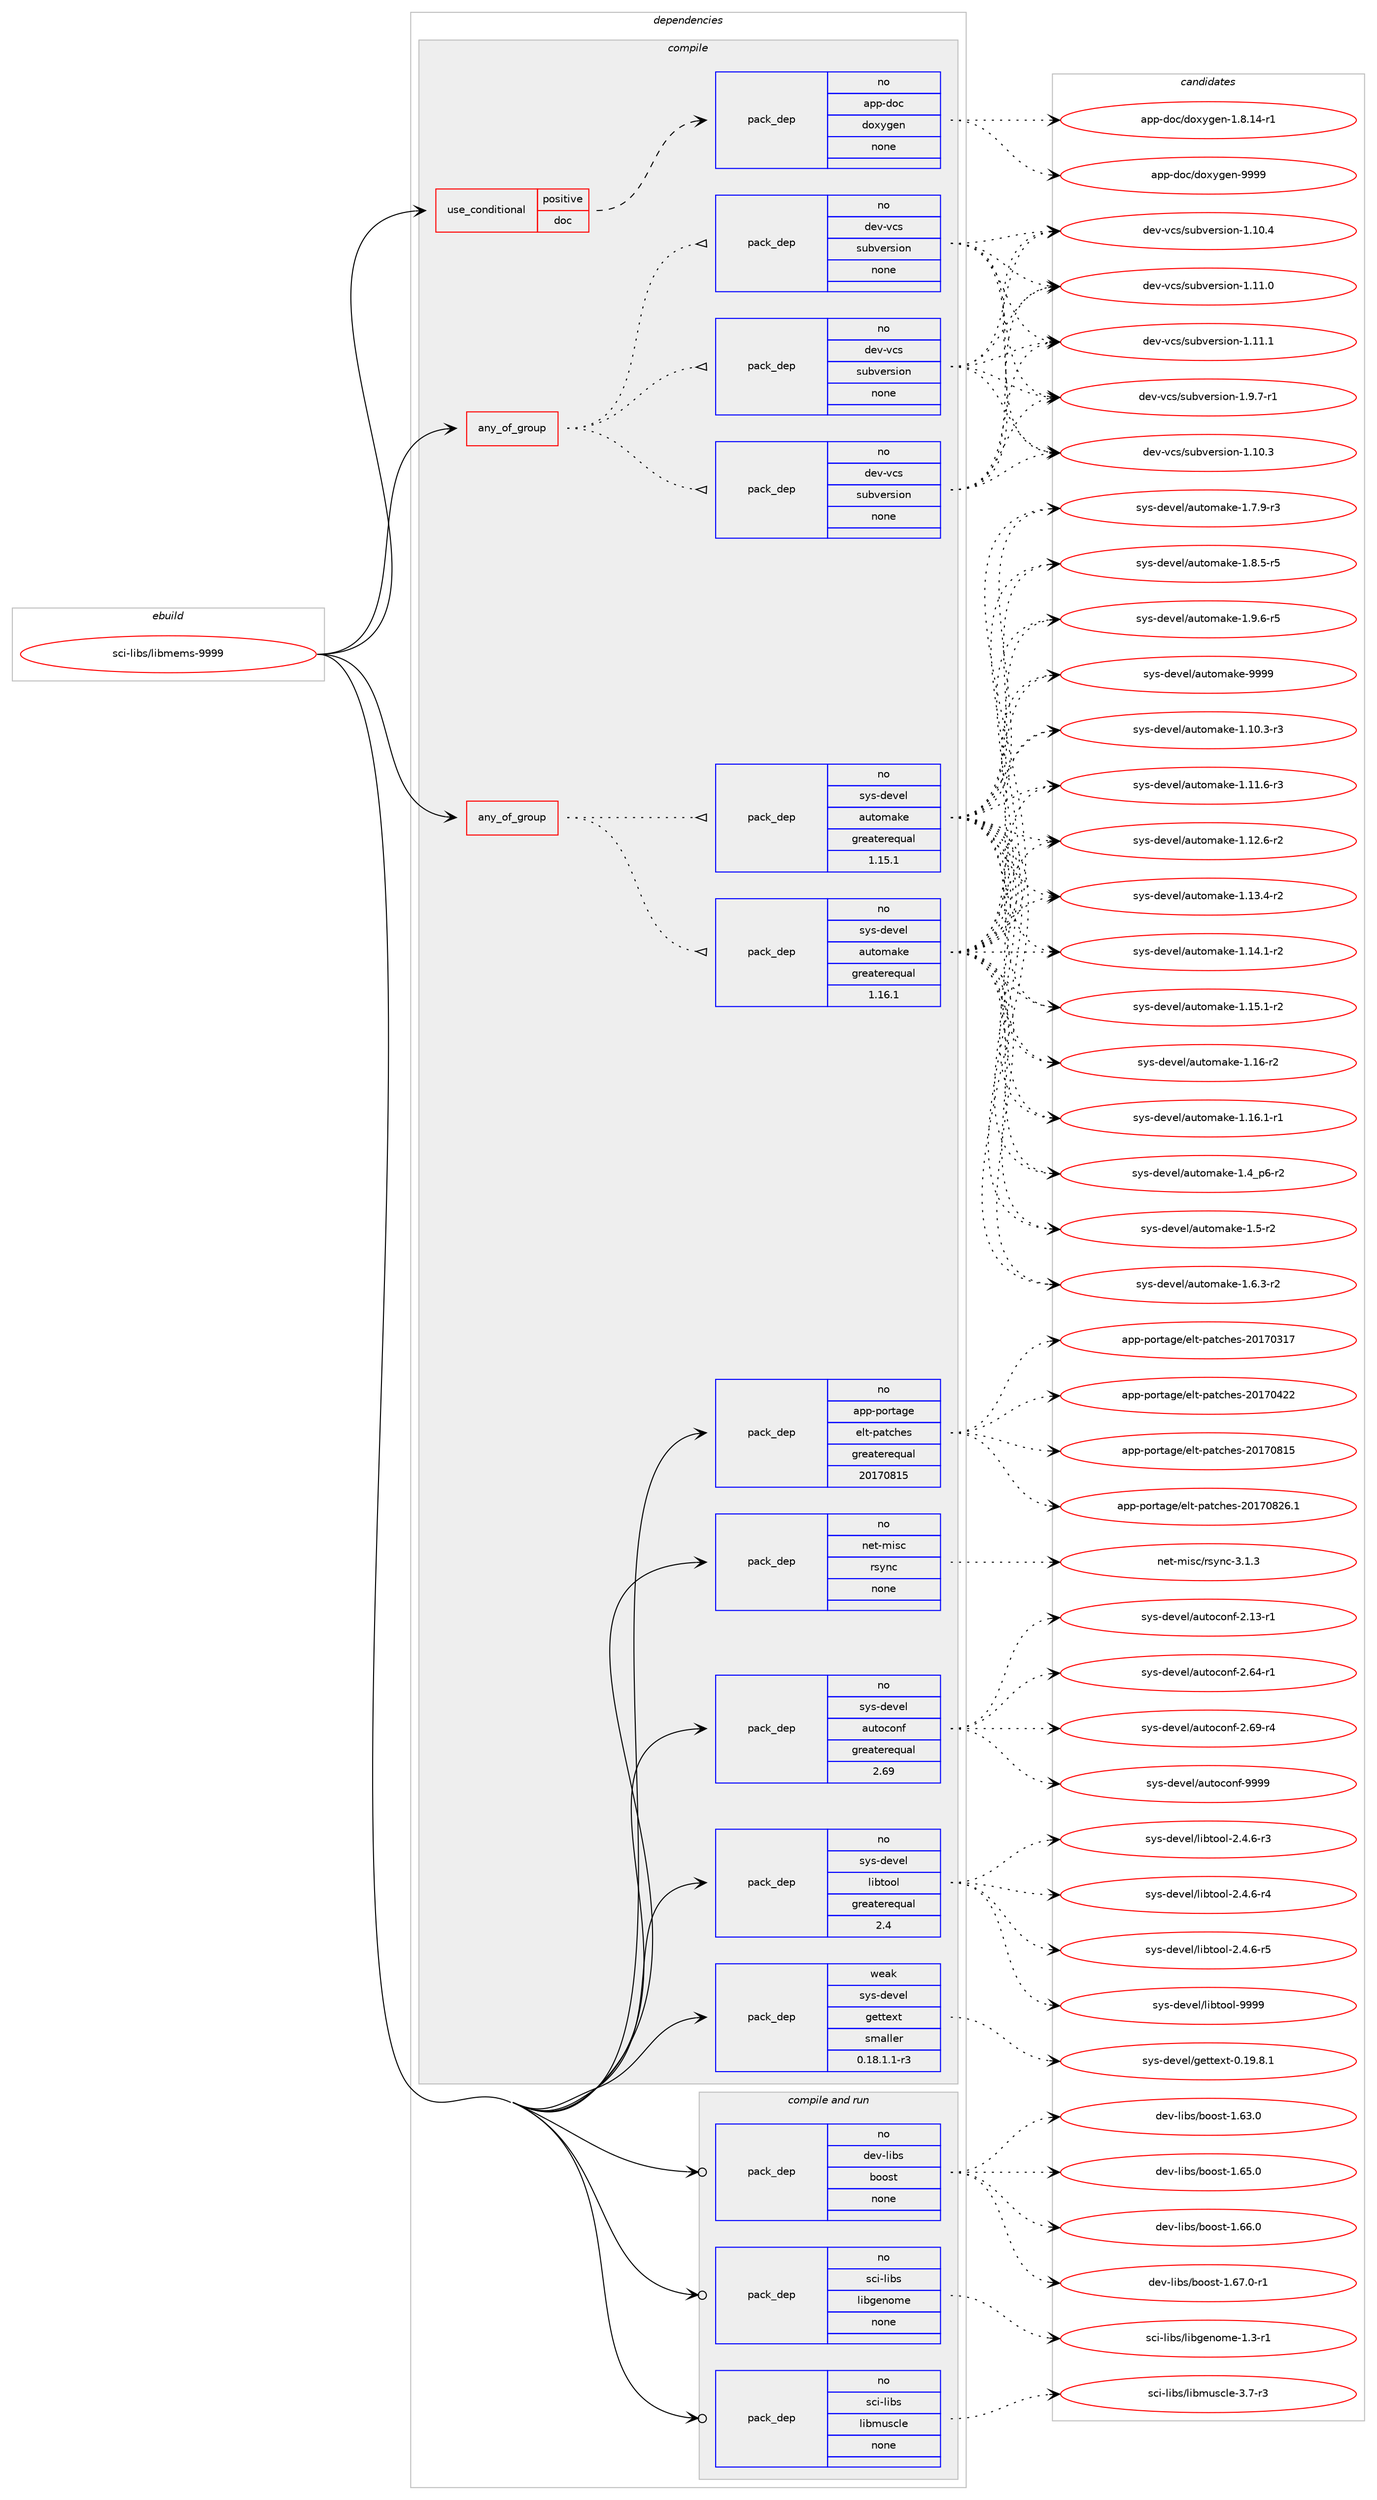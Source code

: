 digraph prolog {

# *************
# Graph options
# *************

newrank=true;
concentrate=true;
compound=true;
graph [rankdir=LR,fontname=Helvetica,fontsize=10,ranksep=1.5];#, ranksep=2.5, nodesep=0.2];
edge  [arrowhead=vee];
node  [fontname=Helvetica,fontsize=10];

# **********
# The ebuild
# **********

subgraph cluster_leftcol {
color=gray;
rank=same;
label=<<i>ebuild</i>>;
id [label="sci-libs/libmems-9999", color=red, width=4, href="../sci-libs/libmems-9999.svg"];
}

# ****************
# The dependencies
# ****************

subgraph cluster_midcol {
color=gray;
label=<<i>dependencies</i>>;
subgraph cluster_compile {
fillcolor="#eeeeee";
style=filled;
label=<<i>compile</i>>;
subgraph any26912 {
dependency1694025 [label=<<TABLE BORDER="0" CELLBORDER="1" CELLSPACING="0" CELLPADDING="4"><TR><TD CELLPADDING="10">any_of_group</TD></TR></TABLE>>, shape=none, color=red];subgraph pack1212763 {
dependency1694026 [label=<<TABLE BORDER="0" CELLBORDER="1" CELLSPACING="0" CELLPADDING="4" WIDTH="220"><TR><TD ROWSPAN="6" CELLPADDING="30">pack_dep</TD></TR><TR><TD WIDTH="110">no</TD></TR><TR><TD>dev-vcs</TD></TR><TR><TD>subversion</TD></TR><TR><TD>none</TD></TR><TR><TD></TD></TR></TABLE>>, shape=none, color=blue];
}
dependency1694025:e -> dependency1694026:w [weight=20,style="dotted",arrowhead="oinv"];
subgraph pack1212764 {
dependency1694027 [label=<<TABLE BORDER="0" CELLBORDER="1" CELLSPACING="0" CELLPADDING="4" WIDTH="220"><TR><TD ROWSPAN="6" CELLPADDING="30">pack_dep</TD></TR><TR><TD WIDTH="110">no</TD></TR><TR><TD>dev-vcs</TD></TR><TR><TD>subversion</TD></TR><TR><TD>none</TD></TR><TR><TD></TD></TR></TABLE>>, shape=none, color=blue];
}
dependency1694025:e -> dependency1694027:w [weight=20,style="dotted",arrowhead="oinv"];
subgraph pack1212765 {
dependency1694028 [label=<<TABLE BORDER="0" CELLBORDER="1" CELLSPACING="0" CELLPADDING="4" WIDTH="220"><TR><TD ROWSPAN="6" CELLPADDING="30">pack_dep</TD></TR><TR><TD WIDTH="110">no</TD></TR><TR><TD>dev-vcs</TD></TR><TR><TD>subversion</TD></TR><TR><TD>none</TD></TR><TR><TD></TD></TR></TABLE>>, shape=none, color=blue];
}
dependency1694025:e -> dependency1694028:w [weight=20,style="dotted",arrowhead="oinv"];
}
id:e -> dependency1694025:w [weight=20,style="solid",arrowhead="vee"];
subgraph any26913 {
dependency1694029 [label=<<TABLE BORDER="0" CELLBORDER="1" CELLSPACING="0" CELLPADDING="4"><TR><TD CELLPADDING="10">any_of_group</TD></TR></TABLE>>, shape=none, color=red];subgraph pack1212766 {
dependency1694030 [label=<<TABLE BORDER="0" CELLBORDER="1" CELLSPACING="0" CELLPADDING="4" WIDTH="220"><TR><TD ROWSPAN="6" CELLPADDING="30">pack_dep</TD></TR><TR><TD WIDTH="110">no</TD></TR><TR><TD>sys-devel</TD></TR><TR><TD>automake</TD></TR><TR><TD>greaterequal</TD></TR><TR><TD>1.16.1</TD></TR></TABLE>>, shape=none, color=blue];
}
dependency1694029:e -> dependency1694030:w [weight=20,style="dotted",arrowhead="oinv"];
subgraph pack1212767 {
dependency1694031 [label=<<TABLE BORDER="0" CELLBORDER="1" CELLSPACING="0" CELLPADDING="4" WIDTH="220"><TR><TD ROWSPAN="6" CELLPADDING="30">pack_dep</TD></TR><TR><TD WIDTH="110">no</TD></TR><TR><TD>sys-devel</TD></TR><TR><TD>automake</TD></TR><TR><TD>greaterequal</TD></TR><TR><TD>1.15.1</TD></TR></TABLE>>, shape=none, color=blue];
}
dependency1694029:e -> dependency1694031:w [weight=20,style="dotted",arrowhead="oinv"];
}
id:e -> dependency1694029:w [weight=20,style="solid",arrowhead="vee"];
subgraph cond453498 {
dependency1694032 [label=<<TABLE BORDER="0" CELLBORDER="1" CELLSPACING="0" CELLPADDING="4"><TR><TD ROWSPAN="3" CELLPADDING="10">use_conditional</TD></TR><TR><TD>positive</TD></TR><TR><TD>doc</TD></TR></TABLE>>, shape=none, color=red];
subgraph pack1212768 {
dependency1694033 [label=<<TABLE BORDER="0" CELLBORDER="1" CELLSPACING="0" CELLPADDING="4" WIDTH="220"><TR><TD ROWSPAN="6" CELLPADDING="30">pack_dep</TD></TR><TR><TD WIDTH="110">no</TD></TR><TR><TD>app-doc</TD></TR><TR><TD>doxygen</TD></TR><TR><TD>none</TD></TR><TR><TD></TD></TR></TABLE>>, shape=none, color=blue];
}
dependency1694032:e -> dependency1694033:w [weight=20,style="dashed",arrowhead="vee"];
}
id:e -> dependency1694032:w [weight=20,style="solid",arrowhead="vee"];
subgraph pack1212769 {
dependency1694034 [label=<<TABLE BORDER="0" CELLBORDER="1" CELLSPACING="0" CELLPADDING="4" WIDTH="220"><TR><TD ROWSPAN="6" CELLPADDING="30">pack_dep</TD></TR><TR><TD WIDTH="110">no</TD></TR><TR><TD>app-portage</TD></TR><TR><TD>elt-patches</TD></TR><TR><TD>greaterequal</TD></TR><TR><TD>20170815</TD></TR></TABLE>>, shape=none, color=blue];
}
id:e -> dependency1694034:w [weight=20,style="solid",arrowhead="vee"];
subgraph pack1212770 {
dependency1694035 [label=<<TABLE BORDER="0" CELLBORDER="1" CELLSPACING="0" CELLPADDING="4" WIDTH="220"><TR><TD ROWSPAN="6" CELLPADDING="30">pack_dep</TD></TR><TR><TD WIDTH="110">no</TD></TR><TR><TD>net-misc</TD></TR><TR><TD>rsync</TD></TR><TR><TD>none</TD></TR><TR><TD></TD></TR></TABLE>>, shape=none, color=blue];
}
id:e -> dependency1694035:w [weight=20,style="solid",arrowhead="vee"];
subgraph pack1212771 {
dependency1694036 [label=<<TABLE BORDER="0" CELLBORDER="1" CELLSPACING="0" CELLPADDING="4" WIDTH="220"><TR><TD ROWSPAN="6" CELLPADDING="30">pack_dep</TD></TR><TR><TD WIDTH="110">no</TD></TR><TR><TD>sys-devel</TD></TR><TR><TD>autoconf</TD></TR><TR><TD>greaterequal</TD></TR><TR><TD>2.69</TD></TR></TABLE>>, shape=none, color=blue];
}
id:e -> dependency1694036:w [weight=20,style="solid",arrowhead="vee"];
subgraph pack1212772 {
dependency1694037 [label=<<TABLE BORDER="0" CELLBORDER="1" CELLSPACING="0" CELLPADDING="4" WIDTH="220"><TR><TD ROWSPAN="6" CELLPADDING="30">pack_dep</TD></TR><TR><TD WIDTH="110">no</TD></TR><TR><TD>sys-devel</TD></TR><TR><TD>libtool</TD></TR><TR><TD>greaterequal</TD></TR><TR><TD>2.4</TD></TR></TABLE>>, shape=none, color=blue];
}
id:e -> dependency1694037:w [weight=20,style="solid",arrowhead="vee"];
subgraph pack1212773 {
dependency1694038 [label=<<TABLE BORDER="0" CELLBORDER="1" CELLSPACING="0" CELLPADDING="4" WIDTH="220"><TR><TD ROWSPAN="6" CELLPADDING="30">pack_dep</TD></TR><TR><TD WIDTH="110">weak</TD></TR><TR><TD>sys-devel</TD></TR><TR><TD>gettext</TD></TR><TR><TD>smaller</TD></TR><TR><TD>0.18.1.1-r3</TD></TR></TABLE>>, shape=none, color=blue];
}
id:e -> dependency1694038:w [weight=20,style="solid",arrowhead="vee"];
}
subgraph cluster_compileandrun {
fillcolor="#eeeeee";
style=filled;
label=<<i>compile and run</i>>;
subgraph pack1212774 {
dependency1694039 [label=<<TABLE BORDER="0" CELLBORDER="1" CELLSPACING="0" CELLPADDING="4" WIDTH="220"><TR><TD ROWSPAN="6" CELLPADDING="30">pack_dep</TD></TR><TR><TD WIDTH="110">no</TD></TR><TR><TD>dev-libs</TD></TR><TR><TD>boost</TD></TR><TR><TD>none</TD></TR><TR><TD></TD></TR></TABLE>>, shape=none, color=blue];
}
id:e -> dependency1694039:w [weight=20,style="solid",arrowhead="odotvee"];
subgraph pack1212775 {
dependency1694040 [label=<<TABLE BORDER="0" CELLBORDER="1" CELLSPACING="0" CELLPADDING="4" WIDTH="220"><TR><TD ROWSPAN="6" CELLPADDING="30">pack_dep</TD></TR><TR><TD WIDTH="110">no</TD></TR><TR><TD>sci-libs</TD></TR><TR><TD>libgenome</TD></TR><TR><TD>none</TD></TR><TR><TD></TD></TR></TABLE>>, shape=none, color=blue];
}
id:e -> dependency1694040:w [weight=20,style="solid",arrowhead="odotvee"];
subgraph pack1212776 {
dependency1694041 [label=<<TABLE BORDER="0" CELLBORDER="1" CELLSPACING="0" CELLPADDING="4" WIDTH="220"><TR><TD ROWSPAN="6" CELLPADDING="30">pack_dep</TD></TR><TR><TD WIDTH="110">no</TD></TR><TR><TD>sci-libs</TD></TR><TR><TD>libmuscle</TD></TR><TR><TD>none</TD></TR><TR><TD></TD></TR></TABLE>>, shape=none, color=blue];
}
id:e -> dependency1694041:w [weight=20,style="solid",arrowhead="odotvee"];
}
subgraph cluster_run {
fillcolor="#eeeeee";
style=filled;
label=<<i>run</i>>;
}
}

# **************
# The candidates
# **************

subgraph cluster_choices {
rank=same;
color=gray;
label=<<i>candidates</i>>;

subgraph choice1212763 {
color=black;
nodesep=1;
choice1001011184511899115471151179811810111411510511111045494649484651 [label="dev-vcs/subversion-1.10.3", color=red, width=4,href="../dev-vcs/subversion-1.10.3.svg"];
choice1001011184511899115471151179811810111411510511111045494649484652 [label="dev-vcs/subversion-1.10.4", color=red, width=4,href="../dev-vcs/subversion-1.10.4.svg"];
choice1001011184511899115471151179811810111411510511111045494649494648 [label="dev-vcs/subversion-1.11.0", color=red, width=4,href="../dev-vcs/subversion-1.11.0.svg"];
choice1001011184511899115471151179811810111411510511111045494649494649 [label="dev-vcs/subversion-1.11.1", color=red, width=4,href="../dev-vcs/subversion-1.11.1.svg"];
choice100101118451189911547115117981181011141151051111104549465746554511449 [label="dev-vcs/subversion-1.9.7-r1", color=red, width=4,href="../dev-vcs/subversion-1.9.7-r1.svg"];
dependency1694026:e -> choice1001011184511899115471151179811810111411510511111045494649484651:w [style=dotted,weight="100"];
dependency1694026:e -> choice1001011184511899115471151179811810111411510511111045494649484652:w [style=dotted,weight="100"];
dependency1694026:e -> choice1001011184511899115471151179811810111411510511111045494649494648:w [style=dotted,weight="100"];
dependency1694026:e -> choice1001011184511899115471151179811810111411510511111045494649494649:w [style=dotted,weight="100"];
dependency1694026:e -> choice100101118451189911547115117981181011141151051111104549465746554511449:w [style=dotted,weight="100"];
}
subgraph choice1212764 {
color=black;
nodesep=1;
choice1001011184511899115471151179811810111411510511111045494649484651 [label="dev-vcs/subversion-1.10.3", color=red, width=4,href="../dev-vcs/subversion-1.10.3.svg"];
choice1001011184511899115471151179811810111411510511111045494649484652 [label="dev-vcs/subversion-1.10.4", color=red, width=4,href="../dev-vcs/subversion-1.10.4.svg"];
choice1001011184511899115471151179811810111411510511111045494649494648 [label="dev-vcs/subversion-1.11.0", color=red, width=4,href="../dev-vcs/subversion-1.11.0.svg"];
choice1001011184511899115471151179811810111411510511111045494649494649 [label="dev-vcs/subversion-1.11.1", color=red, width=4,href="../dev-vcs/subversion-1.11.1.svg"];
choice100101118451189911547115117981181011141151051111104549465746554511449 [label="dev-vcs/subversion-1.9.7-r1", color=red, width=4,href="../dev-vcs/subversion-1.9.7-r1.svg"];
dependency1694027:e -> choice1001011184511899115471151179811810111411510511111045494649484651:w [style=dotted,weight="100"];
dependency1694027:e -> choice1001011184511899115471151179811810111411510511111045494649484652:w [style=dotted,weight="100"];
dependency1694027:e -> choice1001011184511899115471151179811810111411510511111045494649494648:w [style=dotted,weight="100"];
dependency1694027:e -> choice1001011184511899115471151179811810111411510511111045494649494649:w [style=dotted,weight="100"];
dependency1694027:e -> choice100101118451189911547115117981181011141151051111104549465746554511449:w [style=dotted,weight="100"];
}
subgraph choice1212765 {
color=black;
nodesep=1;
choice1001011184511899115471151179811810111411510511111045494649484651 [label="dev-vcs/subversion-1.10.3", color=red, width=4,href="../dev-vcs/subversion-1.10.3.svg"];
choice1001011184511899115471151179811810111411510511111045494649484652 [label="dev-vcs/subversion-1.10.4", color=red, width=4,href="../dev-vcs/subversion-1.10.4.svg"];
choice1001011184511899115471151179811810111411510511111045494649494648 [label="dev-vcs/subversion-1.11.0", color=red, width=4,href="../dev-vcs/subversion-1.11.0.svg"];
choice1001011184511899115471151179811810111411510511111045494649494649 [label="dev-vcs/subversion-1.11.1", color=red, width=4,href="../dev-vcs/subversion-1.11.1.svg"];
choice100101118451189911547115117981181011141151051111104549465746554511449 [label="dev-vcs/subversion-1.9.7-r1", color=red, width=4,href="../dev-vcs/subversion-1.9.7-r1.svg"];
dependency1694028:e -> choice1001011184511899115471151179811810111411510511111045494649484651:w [style=dotted,weight="100"];
dependency1694028:e -> choice1001011184511899115471151179811810111411510511111045494649484652:w [style=dotted,weight="100"];
dependency1694028:e -> choice1001011184511899115471151179811810111411510511111045494649494648:w [style=dotted,weight="100"];
dependency1694028:e -> choice1001011184511899115471151179811810111411510511111045494649494649:w [style=dotted,weight="100"];
dependency1694028:e -> choice100101118451189911547115117981181011141151051111104549465746554511449:w [style=dotted,weight="100"];
}
subgraph choice1212766 {
color=black;
nodesep=1;
choice11512111545100101118101108479711711611110997107101454946494846514511451 [label="sys-devel/automake-1.10.3-r3", color=red, width=4,href="../sys-devel/automake-1.10.3-r3.svg"];
choice11512111545100101118101108479711711611110997107101454946494946544511451 [label="sys-devel/automake-1.11.6-r3", color=red, width=4,href="../sys-devel/automake-1.11.6-r3.svg"];
choice11512111545100101118101108479711711611110997107101454946495046544511450 [label="sys-devel/automake-1.12.6-r2", color=red, width=4,href="../sys-devel/automake-1.12.6-r2.svg"];
choice11512111545100101118101108479711711611110997107101454946495146524511450 [label="sys-devel/automake-1.13.4-r2", color=red, width=4,href="../sys-devel/automake-1.13.4-r2.svg"];
choice11512111545100101118101108479711711611110997107101454946495246494511450 [label="sys-devel/automake-1.14.1-r2", color=red, width=4,href="../sys-devel/automake-1.14.1-r2.svg"];
choice11512111545100101118101108479711711611110997107101454946495346494511450 [label="sys-devel/automake-1.15.1-r2", color=red, width=4,href="../sys-devel/automake-1.15.1-r2.svg"];
choice1151211154510010111810110847971171161111099710710145494649544511450 [label="sys-devel/automake-1.16-r2", color=red, width=4,href="../sys-devel/automake-1.16-r2.svg"];
choice11512111545100101118101108479711711611110997107101454946495446494511449 [label="sys-devel/automake-1.16.1-r1", color=red, width=4,href="../sys-devel/automake-1.16.1-r1.svg"];
choice115121115451001011181011084797117116111109971071014549465295112544511450 [label="sys-devel/automake-1.4_p6-r2", color=red, width=4,href="../sys-devel/automake-1.4_p6-r2.svg"];
choice11512111545100101118101108479711711611110997107101454946534511450 [label="sys-devel/automake-1.5-r2", color=red, width=4,href="../sys-devel/automake-1.5-r2.svg"];
choice115121115451001011181011084797117116111109971071014549465446514511450 [label="sys-devel/automake-1.6.3-r2", color=red, width=4,href="../sys-devel/automake-1.6.3-r2.svg"];
choice115121115451001011181011084797117116111109971071014549465546574511451 [label="sys-devel/automake-1.7.9-r3", color=red, width=4,href="../sys-devel/automake-1.7.9-r3.svg"];
choice115121115451001011181011084797117116111109971071014549465646534511453 [label="sys-devel/automake-1.8.5-r5", color=red, width=4,href="../sys-devel/automake-1.8.5-r5.svg"];
choice115121115451001011181011084797117116111109971071014549465746544511453 [label="sys-devel/automake-1.9.6-r5", color=red, width=4,href="../sys-devel/automake-1.9.6-r5.svg"];
choice115121115451001011181011084797117116111109971071014557575757 [label="sys-devel/automake-9999", color=red, width=4,href="../sys-devel/automake-9999.svg"];
dependency1694030:e -> choice11512111545100101118101108479711711611110997107101454946494846514511451:w [style=dotted,weight="100"];
dependency1694030:e -> choice11512111545100101118101108479711711611110997107101454946494946544511451:w [style=dotted,weight="100"];
dependency1694030:e -> choice11512111545100101118101108479711711611110997107101454946495046544511450:w [style=dotted,weight="100"];
dependency1694030:e -> choice11512111545100101118101108479711711611110997107101454946495146524511450:w [style=dotted,weight="100"];
dependency1694030:e -> choice11512111545100101118101108479711711611110997107101454946495246494511450:w [style=dotted,weight="100"];
dependency1694030:e -> choice11512111545100101118101108479711711611110997107101454946495346494511450:w [style=dotted,weight="100"];
dependency1694030:e -> choice1151211154510010111810110847971171161111099710710145494649544511450:w [style=dotted,weight="100"];
dependency1694030:e -> choice11512111545100101118101108479711711611110997107101454946495446494511449:w [style=dotted,weight="100"];
dependency1694030:e -> choice115121115451001011181011084797117116111109971071014549465295112544511450:w [style=dotted,weight="100"];
dependency1694030:e -> choice11512111545100101118101108479711711611110997107101454946534511450:w [style=dotted,weight="100"];
dependency1694030:e -> choice115121115451001011181011084797117116111109971071014549465446514511450:w [style=dotted,weight="100"];
dependency1694030:e -> choice115121115451001011181011084797117116111109971071014549465546574511451:w [style=dotted,weight="100"];
dependency1694030:e -> choice115121115451001011181011084797117116111109971071014549465646534511453:w [style=dotted,weight="100"];
dependency1694030:e -> choice115121115451001011181011084797117116111109971071014549465746544511453:w [style=dotted,weight="100"];
dependency1694030:e -> choice115121115451001011181011084797117116111109971071014557575757:w [style=dotted,weight="100"];
}
subgraph choice1212767 {
color=black;
nodesep=1;
choice11512111545100101118101108479711711611110997107101454946494846514511451 [label="sys-devel/automake-1.10.3-r3", color=red, width=4,href="../sys-devel/automake-1.10.3-r3.svg"];
choice11512111545100101118101108479711711611110997107101454946494946544511451 [label="sys-devel/automake-1.11.6-r3", color=red, width=4,href="../sys-devel/automake-1.11.6-r3.svg"];
choice11512111545100101118101108479711711611110997107101454946495046544511450 [label="sys-devel/automake-1.12.6-r2", color=red, width=4,href="../sys-devel/automake-1.12.6-r2.svg"];
choice11512111545100101118101108479711711611110997107101454946495146524511450 [label="sys-devel/automake-1.13.4-r2", color=red, width=4,href="../sys-devel/automake-1.13.4-r2.svg"];
choice11512111545100101118101108479711711611110997107101454946495246494511450 [label="sys-devel/automake-1.14.1-r2", color=red, width=4,href="../sys-devel/automake-1.14.1-r2.svg"];
choice11512111545100101118101108479711711611110997107101454946495346494511450 [label="sys-devel/automake-1.15.1-r2", color=red, width=4,href="../sys-devel/automake-1.15.1-r2.svg"];
choice1151211154510010111810110847971171161111099710710145494649544511450 [label="sys-devel/automake-1.16-r2", color=red, width=4,href="../sys-devel/automake-1.16-r2.svg"];
choice11512111545100101118101108479711711611110997107101454946495446494511449 [label="sys-devel/automake-1.16.1-r1", color=red, width=4,href="../sys-devel/automake-1.16.1-r1.svg"];
choice115121115451001011181011084797117116111109971071014549465295112544511450 [label="sys-devel/automake-1.4_p6-r2", color=red, width=4,href="../sys-devel/automake-1.4_p6-r2.svg"];
choice11512111545100101118101108479711711611110997107101454946534511450 [label="sys-devel/automake-1.5-r2", color=red, width=4,href="../sys-devel/automake-1.5-r2.svg"];
choice115121115451001011181011084797117116111109971071014549465446514511450 [label="sys-devel/automake-1.6.3-r2", color=red, width=4,href="../sys-devel/automake-1.6.3-r2.svg"];
choice115121115451001011181011084797117116111109971071014549465546574511451 [label="sys-devel/automake-1.7.9-r3", color=red, width=4,href="../sys-devel/automake-1.7.9-r3.svg"];
choice115121115451001011181011084797117116111109971071014549465646534511453 [label="sys-devel/automake-1.8.5-r5", color=red, width=4,href="../sys-devel/automake-1.8.5-r5.svg"];
choice115121115451001011181011084797117116111109971071014549465746544511453 [label="sys-devel/automake-1.9.6-r5", color=red, width=4,href="../sys-devel/automake-1.9.6-r5.svg"];
choice115121115451001011181011084797117116111109971071014557575757 [label="sys-devel/automake-9999", color=red, width=4,href="../sys-devel/automake-9999.svg"];
dependency1694031:e -> choice11512111545100101118101108479711711611110997107101454946494846514511451:w [style=dotted,weight="100"];
dependency1694031:e -> choice11512111545100101118101108479711711611110997107101454946494946544511451:w [style=dotted,weight="100"];
dependency1694031:e -> choice11512111545100101118101108479711711611110997107101454946495046544511450:w [style=dotted,weight="100"];
dependency1694031:e -> choice11512111545100101118101108479711711611110997107101454946495146524511450:w [style=dotted,weight="100"];
dependency1694031:e -> choice11512111545100101118101108479711711611110997107101454946495246494511450:w [style=dotted,weight="100"];
dependency1694031:e -> choice11512111545100101118101108479711711611110997107101454946495346494511450:w [style=dotted,weight="100"];
dependency1694031:e -> choice1151211154510010111810110847971171161111099710710145494649544511450:w [style=dotted,weight="100"];
dependency1694031:e -> choice11512111545100101118101108479711711611110997107101454946495446494511449:w [style=dotted,weight="100"];
dependency1694031:e -> choice115121115451001011181011084797117116111109971071014549465295112544511450:w [style=dotted,weight="100"];
dependency1694031:e -> choice11512111545100101118101108479711711611110997107101454946534511450:w [style=dotted,weight="100"];
dependency1694031:e -> choice115121115451001011181011084797117116111109971071014549465446514511450:w [style=dotted,weight="100"];
dependency1694031:e -> choice115121115451001011181011084797117116111109971071014549465546574511451:w [style=dotted,weight="100"];
dependency1694031:e -> choice115121115451001011181011084797117116111109971071014549465646534511453:w [style=dotted,weight="100"];
dependency1694031:e -> choice115121115451001011181011084797117116111109971071014549465746544511453:w [style=dotted,weight="100"];
dependency1694031:e -> choice115121115451001011181011084797117116111109971071014557575757:w [style=dotted,weight="100"];
}
subgraph choice1212768 {
color=black;
nodesep=1;
choice97112112451001119947100111120121103101110454946564649524511449 [label="app-doc/doxygen-1.8.14-r1", color=red, width=4,href="../app-doc/doxygen-1.8.14-r1.svg"];
choice971121124510011199471001111201211031011104557575757 [label="app-doc/doxygen-9999", color=red, width=4,href="../app-doc/doxygen-9999.svg"];
dependency1694033:e -> choice97112112451001119947100111120121103101110454946564649524511449:w [style=dotted,weight="100"];
dependency1694033:e -> choice971121124510011199471001111201211031011104557575757:w [style=dotted,weight="100"];
}
subgraph choice1212769 {
color=black;
nodesep=1;
choice97112112451121111141169710310147101108116451129711699104101115455048495548514955 [label="app-portage/elt-patches-20170317", color=red, width=4,href="../app-portage/elt-patches-20170317.svg"];
choice97112112451121111141169710310147101108116451129711699104101115455048495548525050 [label="app-portage/elt-patches-20170422", color=red, width=4,href="../app-portage/elt-patches-20170422.svg"];
choice97112112451121111141169710310147101108116451129711699104101115455048495548564953 [label="app-portage/elt-patches-20170815", color=red, width=4,href="../app-portage/elt-patches-20170815.svg"];
choice971121124511211111411697103101471011081164511297116991041011154550484955485650544649 [label="app-portage/elt-patches-20170826.1", color=red, width=4,href="../app-portage/elt-patches-20170826.1.svg"];
dependency1694034:e -> choice97112112451121111141169710310147101108116451129711699104101115455048495548514955:w [style=dotted,weight="100"];
dependency1694034:e -> choice97112112451121111141169710310147101108116451129711699104101115455048495548525050:w [style=dotted,weight="100"];
dependency1694034:e -> choice97112112451121111141169710310147101108116451129711699104101115455048495548564953:w [style=dotted,weight="100"];
dependency1694034:e -> choice971121124511211111411697103101471011081164511297116991041011154550484955485650544649:w [style=dotted,weight="100"];
}
subgraph choice1212770 {
color=black;
nodesep=1;
choice11010111645109105115994711411512111099455146494651 [label="net-misc/rsync-3.1.3", color=red, width=4,href="../net-misc/rsync-3.1.3.svg"];
dependency1694035:e -> choice11010111645109105115994711411512111099455146494651:w [style=dotted,weight="100"];
}
subgraph choice1212771 {
color=black;
nodesep=1;
choice1151211154510010111810110847971171161119911111010245504649514511449 [label="sys-devel/autoconf-2.13-r1", color=red, width=4,href="../sys-devel/autoconf-2.13-r1.svg"];
choice1151211154510010111810110847971171161119911111010245504654524511449 [label="sys-devel/autoconf-2.64-r1", color=red, width=4,href="../sys-devel/autoconf-2.64-r1.svg"];
choice1151211154510010111810110847971171161119911111010245504654574511452 [label="sys-devel/autoconf-2.69-r4", color=red, width=4,href="../sys-devel/autoconf-2.69-r4.svg"];
choice115121115451001011181011084797117116111991111101024557575757 [label="sys-devel/autoconf-9999", color=red, width=4,href="../sys-devel/autoconf-9999.svg"];
dependency1694036:e -> choice1151211154510010111810110847971171161119911111010245504649514511449:w [style=dotted,weight="100"];
dependency1694036:e -> choice1151211154510010111810110847971171161119911111010245504654524511449:w [style=dotted,weight="100"];
dependency1694036:e -> choice1151211154510010111810110847971171161119911111010245504654574511452:w [style=dotted,weight="100"];
dependency1694036:e -> choice115121115451001011181011084797117116111991111101024557575757:w [style=dotted,weight="100"];
}
subgraph choice1212772 {
color=black;
nodesep=1;
choice1151211154510010111810110847108105981161111111084550465246544511451 [label="sys-devel/libtool-2.4.6-r3", color=red, width=4,href="../sys-devel/libtool-2.4.6-r3.svg"];
choice1151211154510010111810110847108105981161111111084550465246544511452 [label="sys-devel/libtool-2.4.6-r4", color=red, width=4,href="../sys-devel/libtool-2.4.6-r4.svg"];
choice1151211154510010111810110847108105981161111111084550465246544511453 [label="sys-devel/libtool-2.4.6-r5", color=red, width=4,href="../sys-devel/libtool-2.4.6-r5.svg"];
choice1151211154510010111810110847108105981161111111084557575757 [label="sys-devel/libtool-9999", color=red, width=4,href="../sys-devel/libtool-9999.svg"];
dependency1694037:e -> choice1151211154510010111810110847108105981161111111084550465246544511451:w [style=dotted,weight="100"];
dependency1694037:e -> choice1151211154510010111810110847108105981161111111084550465246544511452:w [style=dotted,weight="100"];
dependency1694037:e -> choice1151211154510010111810110847108105981161111111084550465246544511453:w [style=dotted,weight="100"];
dependency1694037:e -> choice1151211154510010111810110847108105981161111111084557575757:w [style=dotted,weight="100"];
}
subgraph choice1212773 {
color=black;
nodesep=1;
choice1151211154510010111810110847103101116116101120116454846495746564649 [label="sys-devel/gettext-0.19.8.1", color=red, width=4,href="../sys-devel/gettext-0.19.8.1.svg"];
dependency1694038:e -> choice1151211154510010111810110847103101116116101120116454846495746564649:w [style=dotted,weight="100"];
}
subgraph choice1212774 {
color=black;
nodesep=1;
choice1001011184510810598115479811111111511645494654514648 [label="dev-libs/boost-1.63.0", color=red, width=4,href="../dev-libs/boost-1.63.0.svg"];
choice1001011184510810598115479811111111511645494654534648 [label="dev-libs/boost-1.65.0", color=red, width=4,href="../dev-libs/boost-1.65.0.svg"];
choice1001011184510810598115479811111111511645494654544648 [label="dev-libs/boost-1.66.0", color=red, width=4,href="../dev-libs/boost-1.66.0.svg"];
choice10010111845108105981154798111111115116454946545546484511449 [label="dev-libs/boost-1.67.0-r1", color=red, width=4,href="../dev-libs/boost-1.67.0-r1.svg"];
dependency1694039:e -> choice1001011184510810598115479811111111511645494654514648:w [style=dotted,weight="100"];
dependency1694039:e -> choice1001011184510810598115479811111111511645494654534648:w [style=dotted,weight="100"];
dependency1694039:e -> choice1001011184510810598115479811111111511645494654544648:w [style=dotted,weight="100"];
dependency1694039:e -> choice10010111845108105981154798111111115116454946545546484511449:w [style=dotted,weight="100"];
}
subgraph choice1212775 {
color=black;
nodesep=1;
choice1159910545108105981154710810598103101110111109101454946514511449 [label="sci-libs/libgenome-1.3-r1", color=red, width=4,href="../sci-libs/libgenome-1.3-r1.svg"];
dependency1694040:e -> choice1159910545108105981154710810598103101110111109101454946514511449:w [style=dotted,weight="100"];
}
subgraph choice1212776 {
color=black;
nodesep=1;
choice115991054510810598115471081059810911711599108101455146554511451 [label="sci-libs/libmuscle-3.7-r3", color=red, width=4,href="../sci-libs/libmuscle-3.7-r3.svg"];
dependency1694041:e -> choice115991054510810598115471081059810911711599108101455146554511451:w [style=dotted,weight="100"];
}
}

}
